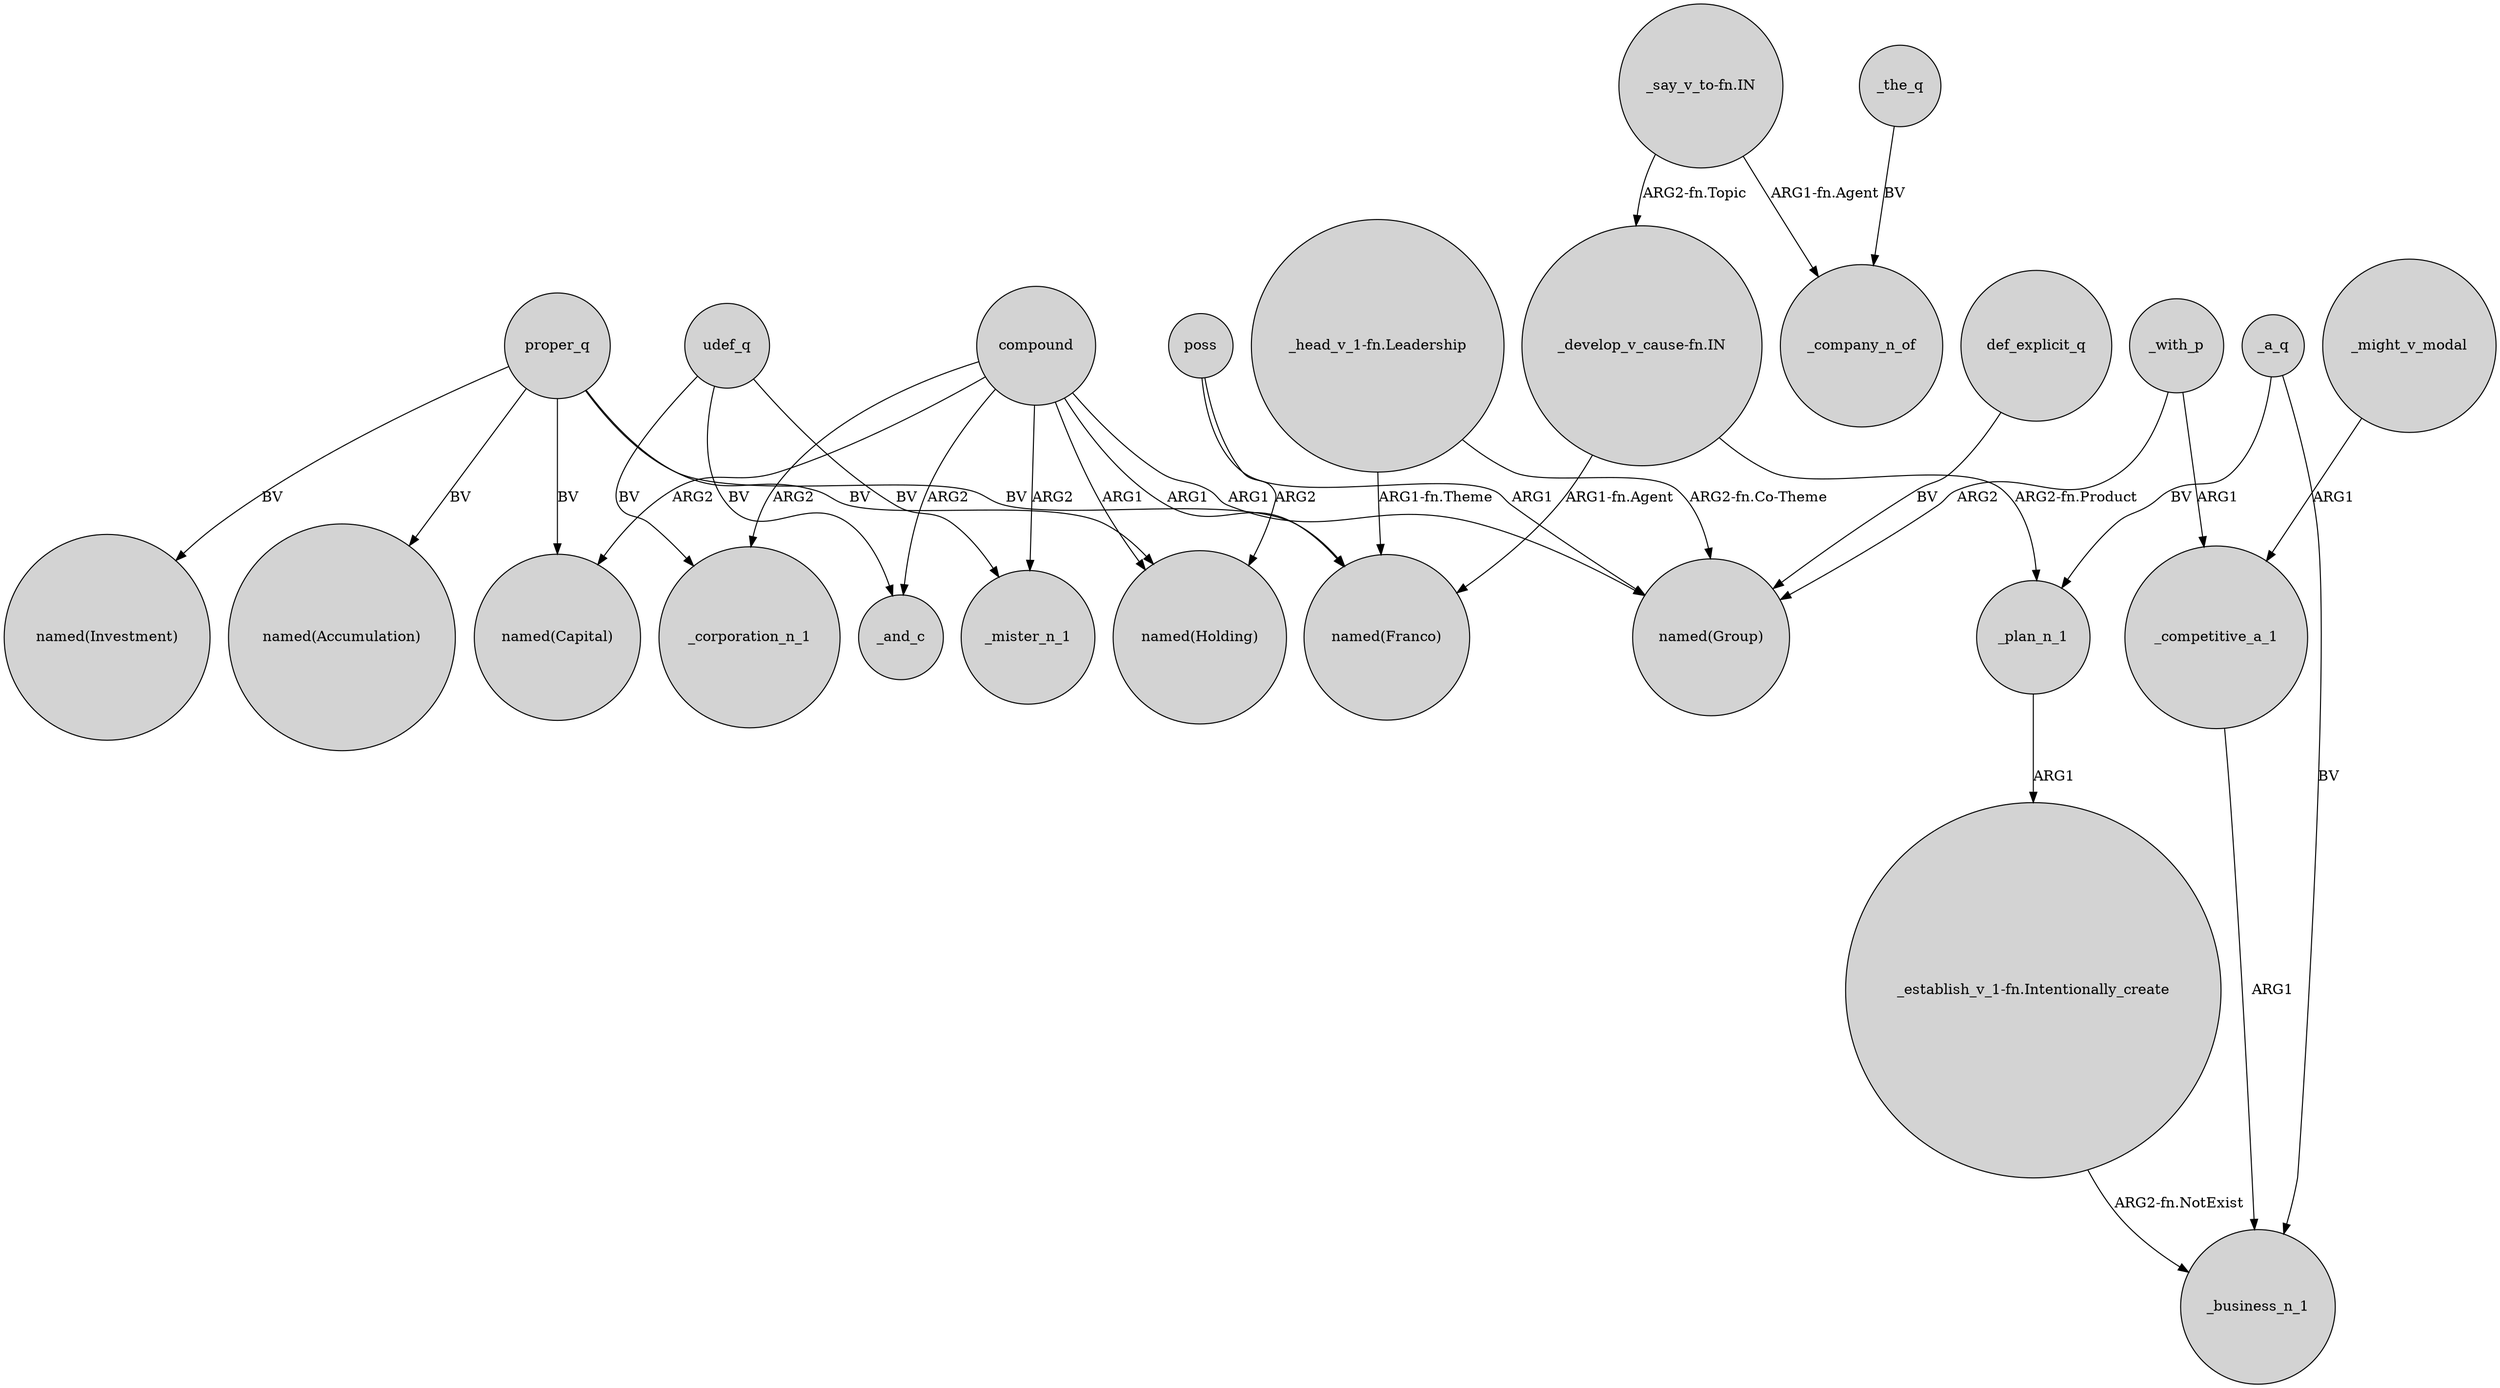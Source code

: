digraph {
	node [shape=circle style=filled]
	compound -> "named(Holding)" [label=ARG1]
	_a_q -> _business_n_1 [label=BV]
	proper_q -> "named(Capital)" [label=BV]
	"_establish_v_1-fn.Intentionally_create" -> _business_n_1 [label="ARG2-fn.NotExist"]
	proper_q -> "named(Accumulation)" [label=BV]
	compound -> _mister_n_1 [label=ARG2]
	_competitive_a_1 -> _business_n_1 [label=ARG1]
	compound -> _corporation_n_1 [label=ARG2]
	udef_q -> _mister_n_1 [label=BV]
	"_develop_v_cause-fn.IN" -> _plan_n_1 [label="ARG2-fn.Product"]
	_plan_n_1 -> "_establish_v_1-fn.Intentionally_create" [label=ARG1]
	_might_v_modal -> _competitive_a_1 [label=ARG1]
	_the_q -> _company_n_of [label=BV]
	"_head_v_1-fn.Leadership" -> "named(Group)" [label="ARG2-fn.Co-Theme"]
	compound -> "named(Group)" [label=ARG1]
	def_explicit_q -> "named(Group)" [label=BV]
	udef_q -> _corporation_n_1 [label=BV]
	compound -> _and_c [label=ARG2]
	_with_p -> "named(Group)" [label=ARG2]
	compound -> "named(Capital)" [label=ARG2]
	poss -> "named(Group)" [label=ARG1]
	"_say_v_to-fn.IN" -> "_develop_v_cause-fn.IN" [label="ARG2-fn.Topic"]
	_with_p -> _competitive_a_1 [label=ARG1]
	"_say_v_to-fn.IN" -> _company_n_of [label="ARG1-fn.Agent"]
	proper_q -> "named(Franco)" [label=BV]
	compound -> "named(Franco)" [label=ARG1]
	proper_q -> "named(Holding)" [label=BV]
	poss -> "named(Holding)" [label=ARG2]
	udef_q -> _and_c [label=BV]
	proper_q -> "named(Investment)" [label=BV]
	_a_q -> _plan_n_1 [label=BV]
	"_develop_v_cause-fn.IN" -> "named(Franco)" [label="ARG1-fn.Agent"]
	"_head_v_1-fn.Leadership" -> "named(Franco)" [label="ARG1-fn.Theme"]
}

